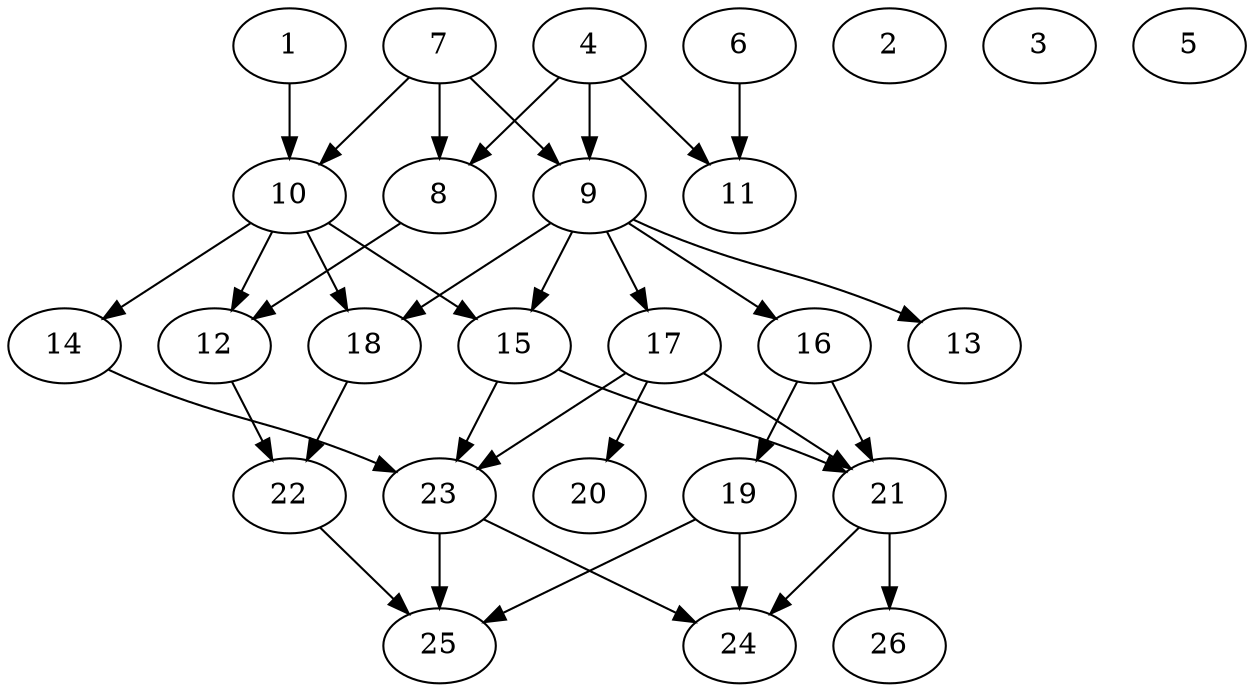 // DAG (tier=2-normal, mode=compute, n=26, ccr=0.352, fat=0.635, density=0.464, regular=0.574, jump=0.147, mindata=524288, maxdata=8388608)
// DAG automatically generated by daggen at Sun Aug 24 16:33:33 2025
// /home/ermia/Project/Environments/daggen/bin/daggen --dot --ccr 0.352 --fat 0.635 --regular 0.574 --density 0.464 --jump 0.147 --mindata 524288 --maxdata 8388608 -n 26 
digraph G {
  1 [size="1527993318332346", alpha="0.11", expect_size="763996659166173"]
  1 -> 10 [size ="65110664019968"]
  2 [size="147858122851456576", alpha="0.18", expect_size="73929061425728288"]
  3 [size="15400298555646282", alpha="0.18", expect_size="7700149277823141"]
  4 [size="4590451776351633408", alpha="0.11", expect_size="2295225888175816704"]
  4 -> 8 [size ="22096675602432"]
  4 -> 9 [size ="22096675602432"]
  4 -> 11 [size ="22096675602432"]
  5 [size="159132679833504448512", alpha="0.06", expect_size="79566339916752224256"]
  6 [size="217045476436893472", alpha="0.06", expect_size="108522738218446736"]
  6 -> 11 [size ="139161377964032"]
  7 [size="93930593634810", alpha="0.01", expect_size="46965296817405"]
  7 -> 8 [size ="4643396517888"]
  7 -> 9 [size ="4643396517888"]
  7 -> 10 [size ="4643396517888"]
  8 [size="5496849121208094", alpha="0.01", expect_size="2748424560604047"]
  8 -> 12 [size ="340811325636608"]
  9 [size="964471389143578", alpha="0.03", expect_size="482235694571789"]
  9 -> 13 [size ="117839004434432"]
  9 -> 15 [size ="117839004434432"]
  9 -> 16 [size ="117839004434432"]
  9 -> 17 [size ="117839004434432"]
  9 -> 18 [size ="117839004434432"]
  10 [size="891832779145216000", alpha="0.16", expect_size="445916389572608000"]
  10 -> 12 [size ="7412174028800"]
  10 -> 14 [size ="7412174028800"]
  10 -> 15 [size ="7412174028800"]
  10 -> 18 [size ="7412174028800"]
  11 [size="309912581381280128", alpha="0.17", expect_size="154956290690640064"]
  12 [size="2529146353037660", alpha="0.17", expect_size="1264573176518830"]
  12 -> 22 [size ="47716289740800"]
  13 [size="194973571021277312", alpha="0.20", expect_size="97486785510638656"]
  14 [size="10642235728520742", alpha="0.17", expect_size="5321117864260371"]
  14 -> 23 [size ="373759672320000"]
  15 [size="176180901926999712", alpha="0.07", expect_size="88090450963499856"]
  15 -> 21 [size ="209379789897728"]
  15 -> 23 [size ="209379789897728"]
  16 [size="2394380567154585", alpha="0.15", expect_size="1197190283577292"]
  16 -> 19 [size ="81553409441792"]
  16 -> 21 [size ="81553409441792"]
  17 [size="6436520449286556", alpha="0.09", expect_size="3218260224643278"]
  17 -> 20 [size ="100773656526848"]
  17 -> 21 [size ="100773656526848"]
  17 -> 23 [size ="100773656526848"]
  18 [size="197456525674130", alpha="0.14", expect_size="98728262837065"]
  18 -> 22 [size ="3371851317248"]
  19 [size="8010756817615323136", alpha="0.09", expect_size="4005378408807661568"]
  19 -> 24 [size ="32028678422528"]
  19 -> 25 [size ="32028678422528"]
  20 [size="939741104664203648", alpha="0.06", expect_size="469870552332101824"]
  21 [size="65674077315958256", alpha="0.01", expect_size="32837038657979128"]
  21 -> 24 [size ="44568884019200"]
  21 -> 26 [size ="44568884019200"]
  22 [size="367504808971599872000", alpha="0.09", expect_size="183752404485799936000"]
  22 -> 25 [size ="410454799155200"]
  23 [size="766530022639210880", alpha="0.02", expect_size="383265011319605440"]
  23 -> 24 [size ="331887725772800"]
  23 -> 25 [size ="331887725772800"]
  24 [size="4956128790183936000", alpha="0.11", expect_size="2478064395091968000"]
  25 [size="7283694330936557568", alpha="0.04", expect_size="3641847165468278784"]
  26 [size="236480587351616160", alpha="0.17", expect_size="118240293675808080"]
}